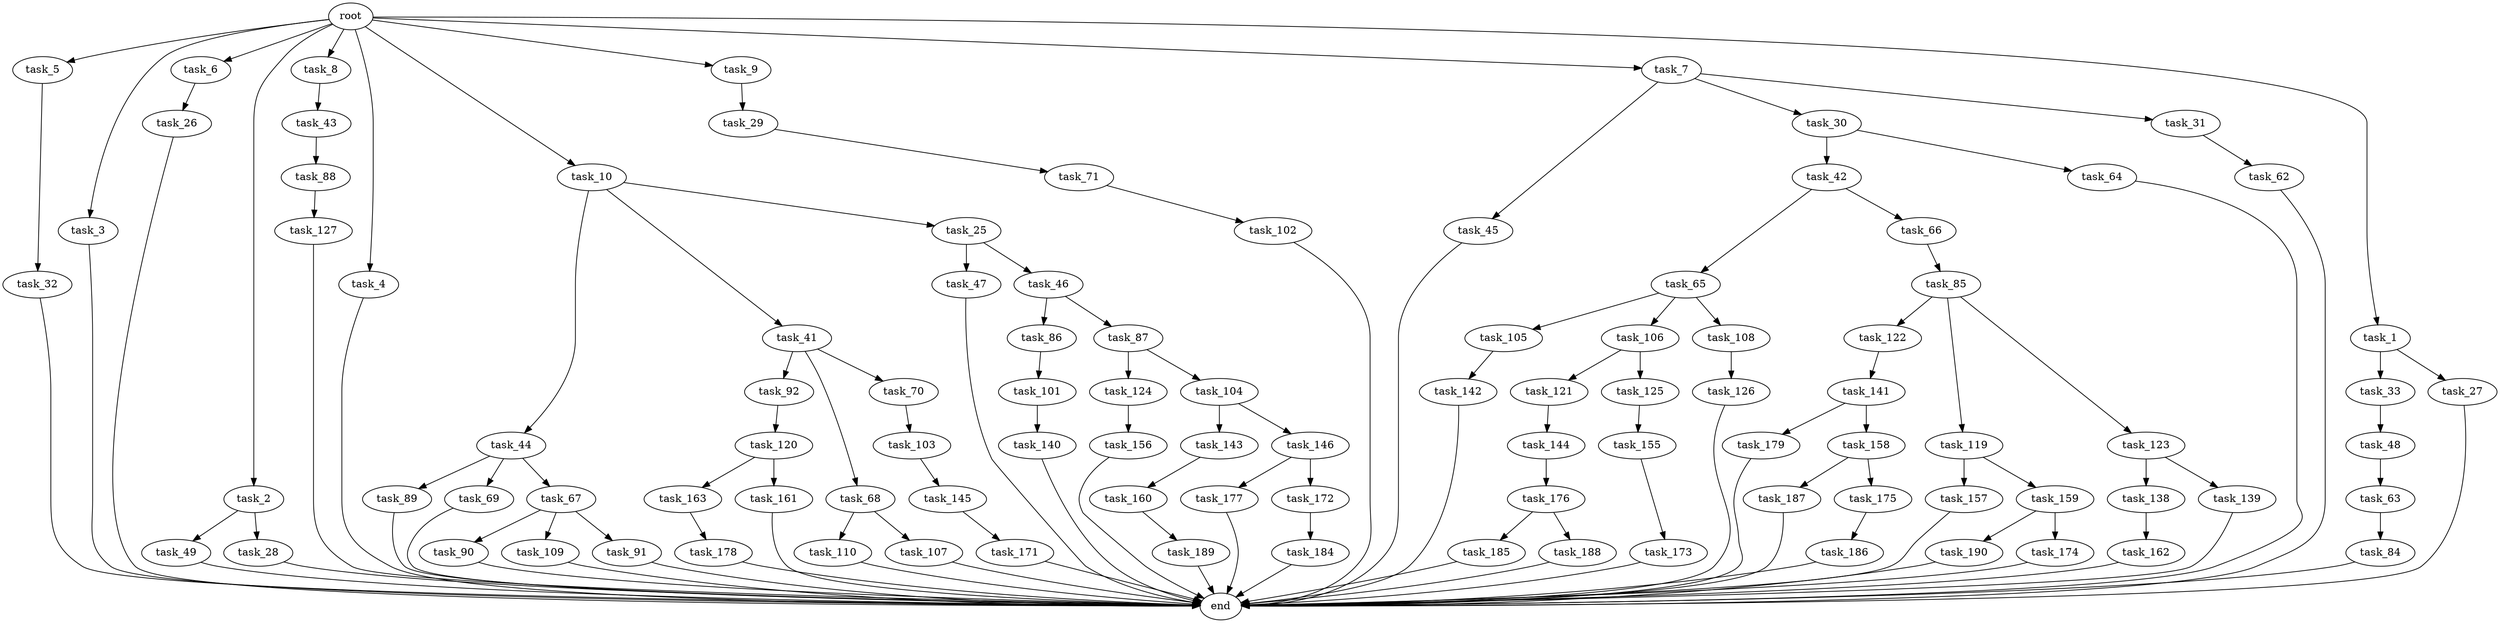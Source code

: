 digraph G {
  task_173 [size="3435973836.800000"];
  task_65 [size="42090679500.800003"];
  task_92 [size="13743895347.200001"];
  task_45 [size="7730941132.800000"];
  task_89 [size="85899345920.000000"];
  task_5 [size="102.400000"];
  task_47 [size="13743895347.200001"];
  task_90 [size="3435973836.800000"];
  task_3 [size="102.400000"];
  task_6 [size="102.400000"];
  task_171 [size="69578470195.199997"];
  task_141 [size="54975581388.800003"];
  task_2 [size="102.400000"];
  task_8 [size="102.400000"];
  task_44 [size="30923764531.200001"];
  task_163 [size="54975581388.800003"];
  task_69 [size="85899345920.000000"];
  task_84 [size="7730941132.800000"];
  task_49 [size="54975581388.800003"];
  task_184 [size="69578470195.199997"];
  task_187 [size="3435973836.800000"];
  task_86 [size="42090679500.800003"];
  task_145 [size="69578470195.199997"];
  task_177 [size="21474836480.000000"];
  task_33 [size="21474836480.000000"];
  task_189 [size="30923764531.200001"];
  task_138 [size="13743895347.200001"];
  task_71 [size="13743895347.200001"];
  task_160 [size="69578470195.199997"];
  task_105 [size="3435973836.800000"];
  task_48 [size="69578470195.199997"];
  task_4 [size="102.400000"];
  task_157 [size="3435973836.800000"];
  task_185 [size="42090679500.800003"];
  task_176 [size="7730941132.800000"];
  task_120 [size="54975581388.800003"];
  task_43 [size="69578470195.199997"];
  task_109 [size="3435973836.800000"];
  task_144 [size="54975581388.800003"];
  task_10 [size="102.400000"];
  task_161 [size="54975581388.800003"];
  task_127 [size="69578470195.199997"];
  task_103 [size="42090679500.800003"];
  task_110 [size="42090679500.800003"];
  task_62 [size="30923764531.200001"];
  task_9 [size="102.400000"];
  task_41 [size="30923764531.200001"];
  task_175 [size="3435973836.800000"];
  task_124 [size="42090679500.800003"];
  task_121 [size="54975581388.800003"];
  task_186 [size="69578470195.199997"];
  task_107 [size="42090679500.800003"];
  task_25 [size="30923764531.200001"];
  task_126 [size="30923764531.200001"];
  task_27 [size="21474836480.000000"];
  task_179 [size="30923764531.200001"];
  end [size="0.000000"];
  task_143 [size="7730941132.800000"];
  task_66 [size="42090679500.800003"];
  task_142 [size="3435973836.800000"];
  root [size="0.000000"];
  task_106 [size="3435973836.800000"];
  task_146 [size="7730941132.800000"];
  task_32 [size="7730941132.800000"];
  task_30 [size="7730941132.800000"];
  task_188 [size="42090679500.800003"];
  task_88 [size="7730941132.800000"];
  task_26 [size="85899345920.000000"];
  task_42 [size="7730941132.800000"];
  task_190 [size="54975581388.800003"];
  task_91 [size="3435973836.800000"];
  task_87 [size="42090679500.800003"];
  task_29 [size="54975581388.800003"];
  task_31 [size="7730941132.800000"];
  task_85 [size="13743895347.200001"];
  task_122 [size="85899345920.000000"];
  task_119 [size="85899345920.000000"];
  task_63 [size="54975581388.800003"];
  task_162 [size="85899345920.000000"];
  task_101 [size="54975581388.800003"];
  task_28 [size="54975581388.800003"];
  task_67 [size="85899345920.000000"];
  task_178 [size="3435973836.800000"];
  task_159 [size="3435973836.800000"];
  task_125 [size="54975581388.800003"];
  task_102 [size="69578470195.199997"];
  task_155 [size="13743895347.200001"];
  task_158 [size="30923764531.200001"];
  task_46 [size="13743895347.200001"];
  task_172 [size="21474836480.000000"];
  task_7 [size="102.400000"];
  task_139 [size="13743895347.200001"];
  task_140 [size="7730941132.800000"];
  task_156 [size="69578470195.199997"];
  task_1 [size="102.400000"];
  task_108 [size="3435973836.800000"];
  task_68 [size="13743895347.200001"];
  task_104 [size="42090679500.800003"];
  task_70 [size="13743895347.200001"];
  task_174 [size="54975581388.800003"];
  task_64 [size="7730941132.800000"];
  task_123 [size="85899345920.000000"];

  task_173 -> end [size="1.000000"];
  task_65 -> task_106 [size="33554432.000000"];
  task_65 -> task_108 [size="33554432.000000"];
  task_65 -> task_105 [size="33554432.000000"];
  task_92 -> task_120 [size="536870912.000000"];
  task_45 -> end [size="1.000000"];
  task_89 -> end [size="1.000000"];
  task_5 -> task_32 [size="75497472.000000"];
  task_47 -> end [size="1.000000"];
  task_90 -> end [size="1.000000"];
  task_3 -> end [size="1.000000"];
  task_6 -> task_26 [size="838860800.000000"];
  task_171 -> end [size="1.000000"];
  task_141 -> task_179 [size="301989888.000000"];
  task_141 -> task_158 [size="301989888.000000"];
  task_2 -> task_28 [size="536870912.000000"];
  task_2 -> task_49 [size="536870912.000000"];
  task_8 -> task_43 [size="679477248.000000"];
  task_44 -> task_89 [size="838860800.000000"];
  task_44 -> task_67 [size="838860800.000000"];
  task_44 -> task_69 [size="838860800.000000"];
  task_163 -> task_178 [size="33554432.000000"];
  task_69 -> end [size="1.000000"];
  task_84 -> end [size="1.000000"];
  task_49 -> end [size="1.000000"];
  task_184 -> end [size="1.000000"];
  task_187 -> end [size="1.000000"];
  task_86 -> task_101 [size="536870912.000000"];
  task_145 -> task_171 [size="679477248.000000"];
  task_177 -> end [size="1.000000"];
  task_33 -> task_48 [size="679477248.000000"];
  task_189 -> end [size="1.000000"];
  task_138 -> task_162 [size="838860800.000000"];
  task_71 -> task_102 [size="679477248.000000"];
  task_160 -> task_189 [size="301989888.000000"];
  task_105 -> task_142 [size="33554432.000000"];
  task_48 -> task_63 [size="536870912.000000"];
  task_4 -> end [size="1.000000"];
  task_157 -> end [size="1.000000"];
  task_185 -> end [size="1.000000"];
  task_176 -> task_188 [size="411041792.000000"];
  task_176 -> task_185 [size="411041792.000000"];
  task_120 -> task_161 [size="536870912.000000"];
  task_120 -> task_163 [size="536870912.000000"];
  task_43 -> task_88 [size="75497472.000000"];
  task_109 -> end [size="1.000000"];
  task_144 -> task_176 [size="75497472.000000"];
  task_10 -> task_44 [size="301989888.000000"];
  task_10 -> task_25 [size="301989888.000000"];
  task_10 -> task_41 [size="301989888.000000"];
  task_161 -> end [size="1.000000"];
  task_127 -> end [size="1.000000"];
  task_103 -> task_145 [size="679477248.000000"];
  task_110 -> end [size="1.000000"];
  task_62 -> end [size="1.000000"];
  task_9 -> task_29 [size="536870912.000000"];
  task_41 -> task_70 [size="134217728.000000"];
  task_41 -> task_92 [size="134217728.000000"];
  task_41 -> task_68 [size="134217728.000000"];
  task_175 -> task_186 [size="679477248.000000"];
  task_124 -> task_156 [size="679477248.000000"];
  task_121 -> task_144 [size="536870912.000000"];
  task_186 -> end [size="1.000000"];
  task_107 -> end [size="1.000000"];
  task_25 -> task_47 [size="134217728.000000"];
  task_25 -> task_46 [size="134217728.000000"];
  task_126 -> end [size="1.000000"];
  task_27 -> end [size="1.000000"];
  task_179 -> end [size="1.000000"];
  task_143 -> task_160 [size="679477248.000000"];
  task_66 -> task_85 [size="134217728.000000"];
  task_142 -> end [size="1.000000"];
  root -> task_8 [size="1.000000"];
  root -> task_9 [size="1.000000"];
  root -> task_3 [size="1.000000"];
  root -> task_7 [size="1.000000"];
  root -> task_6 [size="1.000000"];
  root -> task_1 [size="1.000000"];
  root -> task_10 [size="1.000000"];
  root -> task_5 [size="1.000000"];
  root -> task_2 [size="1.000000"];
  root -> task_4 [size="1.000000"];
  task_106 -> task_125 [size="536870912.000000"];
  task_106 -> task_121 [size="536870912.000000"];
  task_146 -> task_177 [size="209715200.000000"];
  task_146 -> task_172 [size="209715200.000000"];
  task_32 -> end [size="1.000000"];
  task_30 -> task_64 [size="75497472.000000"];
  task_30 -> task_42 [size="75497472.000000"];
  task_188 -> end [size="1.000000"];
  task_88 -> task_127 [size="679477248.000000"];
  task_26 -> end [size="1.000000"];
  task_42 -> task_65 [size="411041792.000000"];
  task_42 -> task_66 [size="411041792.000000"];
  task_190 -> end [size="1.000000"];
  task_91 -> end [size="1.000000"];
  task_87 -> task_104 [size="411041792.000000"];
  task_87 -> task_124 [size="411041792.000000"];
  task_29 -> task_71 [size="134217728.000000"];
  task_31 -> task_62 [size="301989888.000000"];
  task_85 -> task_119 [size="838860800.000000"];
  task_85 -> task_123 [size="838860800.000000"];
  task_85 -> task_122 [size="838860800.000000"];
  task_122 -> task_141 [size="536870912.000000"];
  task_119 -> task_157 [size="33554432.000000"];
  task_119 -> task_159 [size="33554432.000000"];
  task_63 -> task_84 [size="75497472.000000"];
  task_162 -> end [size="1.000000"];
  task_101 -> task_140 [size="75497472.000000"];
  task_28 -> end [size="1.000000"];
  task_67 -> task_91 [size="33554432.000000"];
  task_67 -> task_90 [size="33554432.000000"];
  task_67 -> task_109 [size="33554432.000000"];
  task_178 -> end [size="1.000000"];
  task_159 -> task_174 [size="536870912.000000"];
  task_159 -> task_190 [size="536870912.000000"];
  task_125 -> task_155 [size="134217728.000000"];
  task_102 -> end [size="1.000000"];
  task_155 -> task_173 [size="33554432.000000"];
  task_158 -> task_187 [size="33554432.000000"];
  task_158 -> task_175 [size="33554432.000000"];
  task_46 -> task_87 [size="411041792.000000"];
  task_46 -> task_86 [size="411041792.000000"];
  task_172 -> task_184 [size="679477248.000000"];
  task_7 -> task_30 [size="75497472.000000"];
  task_7 -> task_31 [size="75497472.000000"];
  task_7 -> task_45 [size="75497472.000000"];
  task_139 -> end [size="1.000000"];
  task_140 -> end [size="1.000000"];
  task_156 -> end [size="1.000000"];
  task_1 -> task_27 [size="209715200.000000"];
  task_1 -> task_33 [size="209715200.000000"];
  task_108 -> task_126 [size="301989888.000000"];
  task_68 -> task_107 [size="411041792.000000"];
  task_68 -> task_110 [size="411041792.000000"];
  task_104 -> task_146 [size="75497472.000000"];
  task_104 -> task_143 [size="75497472.000000"];
  task_70 -> task_103 [size="411041792.000000"];
  task_174 -> end [size="1.000000"];
  task_64 -> end [size="1.000000"];
  task_123 -> task_138 [size="134217728.000000"];
  task_123 -> task_139 [size="134217728.000000"];
}
